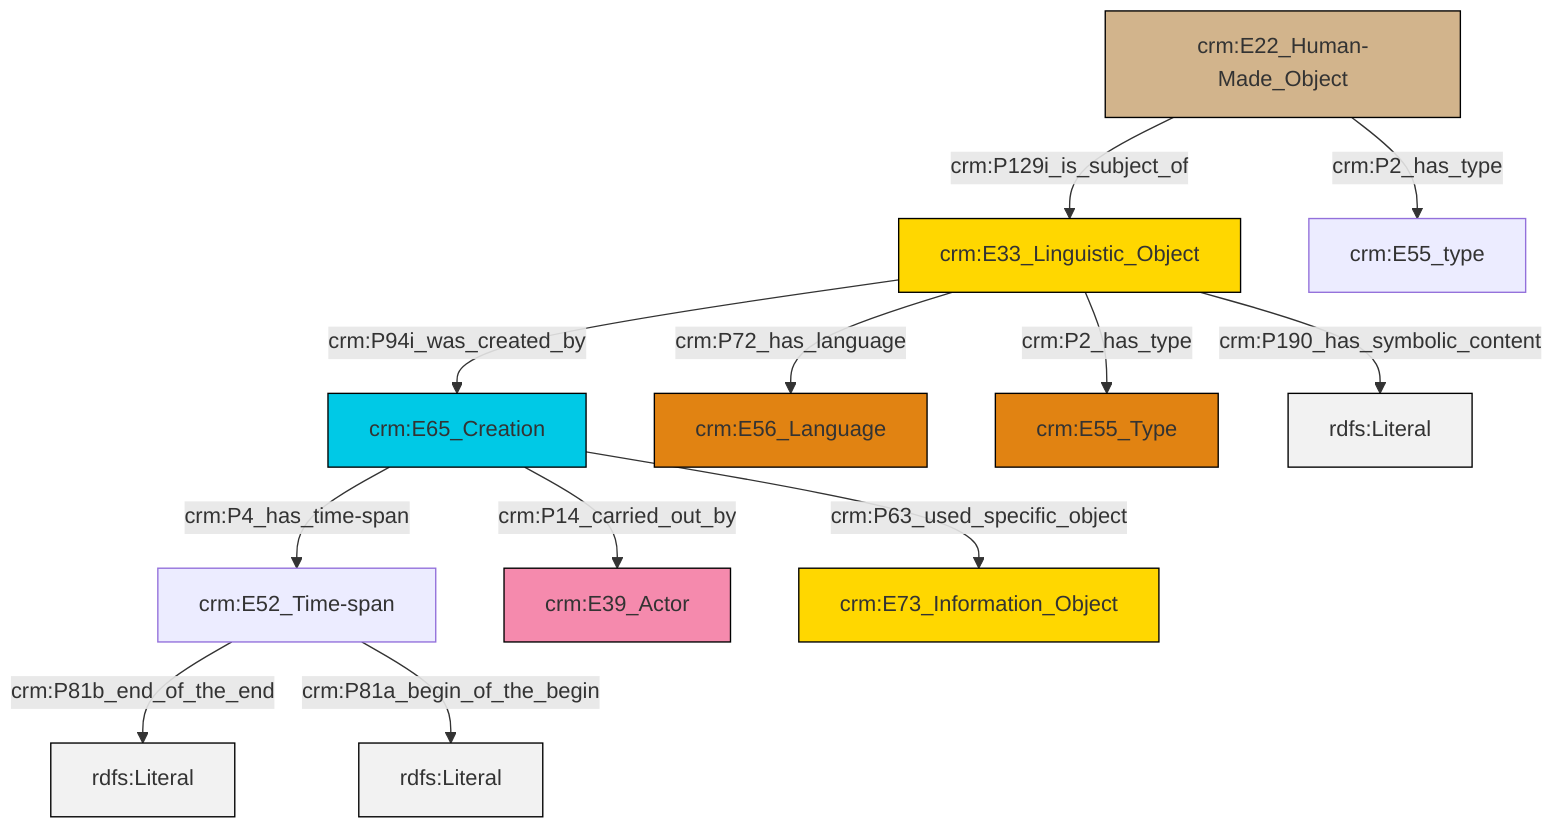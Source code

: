 graph TD
classDef Literal fill:#f2f2f2,stroke:#000000;
classDef CRM_Entity fill:#FFFFFF,stroke:#000000;
classDef Temporal_Entity fill:#00C9E6, stroke:#000000;
classDef Type fill:#E18312, stroke:#000000;
classDef Time-Span fill:#2C9C91, stroke:#000000;
classDef Appellation fill:#FFEB7F, stroke:#000000;
classDef Place fill:#008836, stroke:#000000;
classDef Persistent_Item fill:#B266B2, stroke:#000000;
classDef Conceptual_Object fill:#FFD700, stroke:#000000;
classDef Physical_Thing fill:#D2B48C, stroke:#000000;
classDef Actor fill:#f58aad, stroke:#000000;
classDef PC_Classes fill:#4ce600, stroke:#000000;
classDef Multi fill:#cccccc,stroke:#000000;

0["crm:E65_Creation"]:::Temporal_Entity -->|crm:P4_has_time-span| 1["crm:E52_Time-span"]:::Default
7["crm:E33_Linguistic_Object"]:::Conceptual_Object -->|crm:P2_has_type| 8["crm:E55_Type"]:::Type
9["crm:E22_Human-Made_Object"]:::Physical_Thing -->|crm:P129i_is_subject_of| 7["crm:E33_Linguistic_Object"]:::Conceptual_Object
0["crm:E65_Creation"]:::Temporal_Entity -->|crm:P63_used_specific_object| 12["crm:E73_Information_Object"]:::Conceptual_Object
7["crm:E33_Linguistic_Object"]:::Conceptual_Object -->|crm:P94i_was_created_by| 0["crm:E65_Creation"]:::Temporal_Entity
9["crm:E22_Human-Made_Object"]:::Physical_Thing -->|crm:P2_has_type| 14["crm:E55_type"]:::Default
0["crm:E65_Creation"]:::Temporal_Entity -->|crm:P14_carried_out_by| 2["crm:E39_Actor"]:::Actor
1["crm:E52_Time-span"]:::Default -->|crm:P81b_end_of_the_end| 18[rdfs:Literal]:::Literal
7["crm:E33_Linguistic_Object"]:::Conceptual_Object -->|crm:P190_has_symbolic_content| 19[rdfs:Literal]:::Literal
1["crm:E52_Time-span"]:::Default -->|crm:P81a_begin_of_the_begin| 20[rdfs:Literal]:::Literal
7["crm:E33_Linguistic_Object"]:::Conceptual_Object -->|crm:P72_has_language| 4["crm:E56_Language"]:::Type